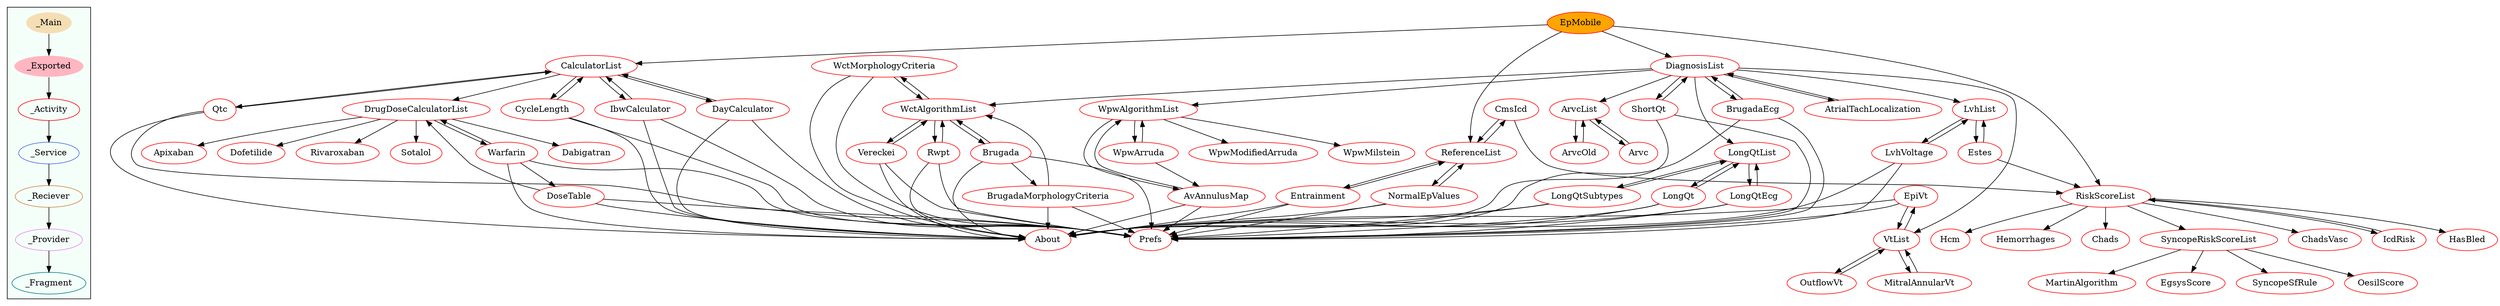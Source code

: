 digraph G {
subgraph cluster_legend{ 
bgcolor=mintcream;
_Activity[color = red];
_Service[color = royalblue];
_Provider[color = violet];
_Reciever[color = peru];
_Fragment[color = teal];
_Main[style=filled, fillcolor=wheat, color = mintcream];
_Exported[style=filled, fillcolor=lightpink, color = mintcream];
_Main -> _Exported -> _Activity -> _Service -> _Reciever -> _Provider -> _Fragment; 
}
WctMorphologyCriteria[color = red];
CmsIcd[color = red];
Brugada[color = red];
EpiVt[color = red];
ArvcOld[color = red];
Rwpt[color = red];
Prefs[color = red];
HasBled[color = red];
Warfarin[color = red];
Hcm[color = red];
OesilScore[color = red];
Arvc[color = red];
DoseTable[color = red];
WpwModifiedArruda[color = red];
Qtc[color = red];
Dofetilide[color = red];
LongQtEcg[color = red];
EpMobile[style=filled, fillcolor=orange, color = red];
LvhList[color = red];
CalculatorList[color = red];
WpwMilstein[color = red];
MartinAlgorithm[color = red];
DiagnosisList[color = red];
Rivaroxaban[color = red];
Entrainment[color = red];
IcdRisk[color = red];
Sotalol[color = red];
Hemorrhages[color = red];
Dabigatran[color = red];
LongQt[color = red];
AvAnnulusMap[color = red];
MitralAnnularVt[color = red];
VtList[color = red];
AtrialTachLocalization[color = red];
ReferenceList[color = red];
IbwCalculator[color = red];
About[color = red];
Chads[color = red];
SyncopeRiskScoreList[color = red];
EgsysScore[color = red];
WctAlgorithmList[color = red];
SyncopeSfRule[color = red];
OutflowVt[color = red];
Vereckei[color = red];
RiskScoreList[color = red];
BrugadaMorphologyCriteria[color = red];
LongQtSubtypes[color = red];
ShortQt[color = red];
DrugDoseCalculatorList[color = red];
WpwArruda[color = red];
NormalEpValues[color = red];
Apixaban[color = red];
ChadsVasc[color = red];
BrugadaEcg[color = red];
LvhVoltage[color = red];
DayCalculator[color = red];
CycleLength[color = red];
WpwAlgorithmList[color = red];
Estes[color = red];
LongQtList[color = red];
ArvcList[color = red];
WctMorphologyCriteria->About;
WctMorphologyCriteria->WctAlgorithmList;
WctMorphologyCriteria->Prefs;
CmsIcd->ReferenceList;
CmsIcd->RiskScoreList;
Entrainment->Prefs;
Entrainment->About;
Entrainment->ReferenceList;
IcdRisk->RiskScoreList;
Brugada->Prefs;
Brugada->WctAlgorithmList;
Brugada->BrugadaMorphologyCriteria;
Brugada->About;
EpiVt->Prefs;
EpiVt->VtList;
EpiVt->About;
ArvcOld->ArvcList;
LongQt->LongQtList;
LongQt->Prefs;
LongQt->About;
Rwpt->About;
Rwpt->Prefs;
Rwpt->WctAlgorithmList;
AvAnnulusMap->About;
AvAnnulusMap->WpwAlgorithmList;
AvAnnulusMap->Prefs;
MitralAnnularVt->VtList;
VtList->OutflowVt;
VtList->MitralAnnularVt;
VtList->EpiVt;
AtrialTachLocalization->DiagnosisList;
ReferenceList->Entrainment;
ReferenceList->NormalEpValues;
ReferenceList->CmsIcd;
IbwCalculator->About;
IbwCalculator->CalculatorList;
IbwCalculator->Prefs;
SyncopeRiskScoreList->MartinAlgorithm;
SyncopeRiskScoreList->EgsysScore;
SyncopeRiskScoreList->OesilScore;
SyncopeRiskScoreList->SyncopeSfRule;
Warfarin->Prefs;
Warfarin->DrugDoseCalculatorList;
Warfarin->DoseTable;
Warfarin->About;
WctAlgorithmList->Rwpt;
WctAlgorithmList->Brugada;
WctAlgorithmList->Vereckei;
WctAlgorithmList->WctMorphologyCriteria;
Arvc->ArvcList;
OutflowVt->VtList;
DoseTable->Prefs;
DoseTable->About;
DoseTable->DrugDoseCalculatorList;
Qtc->Prefs;
Qtc->About;
Qtc->CalculatorList;
Vereckei->WctAlgorithmList;
Vereckei->About;
Vereckei->Prefs;
RiskScoreList->SyncopeRiskScoreList;
RiskScoreList->Hemorrhages;
RiskScoreList->Chads;
RiskScoreList->IcdRisk;
RiskScoreList->HasBled;
RiskScoreList->Hcm;
RiskScoreList->ChadsVasc;
LongQtEcg->Prefs;
LongQtEcg->About;
LongQtEcg->LongQtList;
BrugadaMorphologyCriteria->Prefs;
BrugadaMorphologyCriteria->WctAlgorithmList;
BrugadaMorphologyCriteria->About;
LongQtSubtypes->LongQtList;
LongQtSubtypes->Prefs;
LongQtSubtypes->About;
ShortQt->Prefs;
ShortQt->About;
ShortQt->DiagnosisList;
DrugDoseCalculatorList->Dabigatran;
DrugDoseCalculatorList->Dofetilide;
DrugDoseCalculatorList->Apixaban;
DrugDoseCalculatorList->Rivaroxaban;
DrugDoseCalculatorList->Warfarin;
DrugDoseCalculatorList->Sotalol;
EpMobile->CalculatorList;
EpMobile->ReferenceList;
EpMobile->DiagnosisList;
EpMobile->RiskScoreList;
LvhList->Estes;
LvhList->LvhVoltage;
WpwArruda->AvAnnulusMap;
WpwArruda->WpwAlgorithmList;
CalculatorList->CycleLength;
CalculatorList->DrugDoseCalculatorList;
CalculatorList->IbwCalculator;
CalculatorList->DayCalculator;
CalculatorList->Qtc;
NormalEpValues->About;
NormalEpValues->ReferenceList;
NormalEpValues->Prefs;
BrugadaEcg->DiagnosisList;
BrugadaEcg->Prefs;
BrugadaEcg->About;
DiagnosisList->AtrialTachLocalization;
DiagnosisList->WpwAlgorithmList;
DiagnosisList->ArvcList;
DiagnosisList->VtList;
DiagnosisList->WctAlgorithmList;
DiagnosisList->ShortQt;
DiagnosisList->LongQtList;
DiagnosisList->BrugadaEcg;
DiagnosisList->LvhList;
LvhVoltage->Prefs;
LvhVoltage->About;
LvhVoltage->LvhList;
DayCalculator->About;
DayCalculator->Prefs;
DayCalculator->CalculatorList;
CycleLength->About;
CycleLength->CalculatorList;
CycleLength->Prefs;
WpwAlgorithmList->WpwMilstein;
WpwAlgorithmList->AvAnnulusMap;
WpwAlgorithmList->WpwModifiedArruda;
WpwAlgorithmList->WpwArruda;
Estes->LvhList;
Estes->RiskScoreList;
LongQtList->LongQtEcg;
LongQtList->LongQtSubtypes;
LongQtList->LongQt;
ArvcList->ArvcOld;
ArvcList->Arvc;
}
